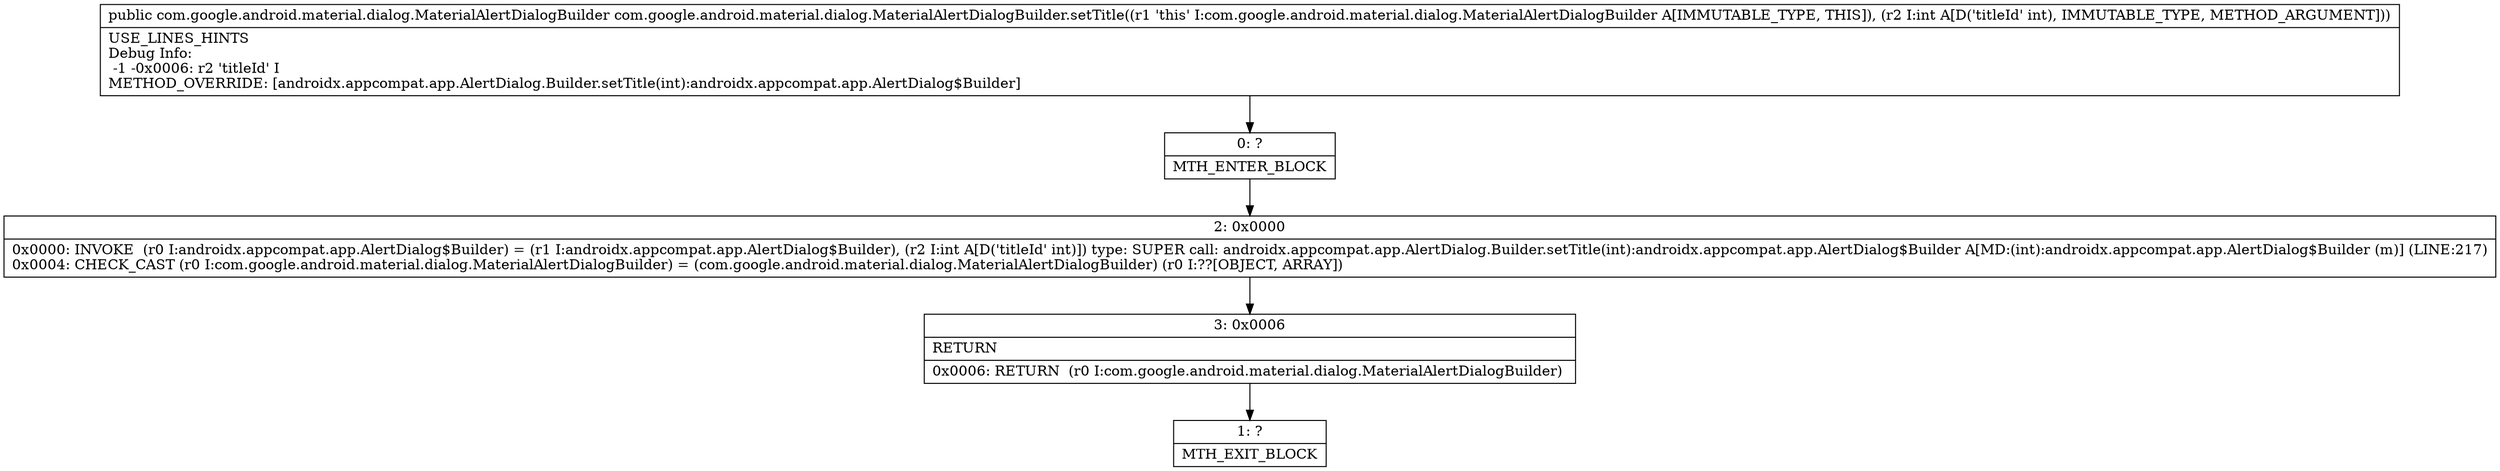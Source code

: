 digraph "CFG forcom.google.android.material.dialog.MaterialAlertDialogBuilder.setTitle(I)Lcom\/google\/android\/material\/dialog\/MaterialAlertDialogBuilder;" {
Node_0 [shape=record,label="{0\:\ ?|MTH_ENTER_BLOCK\l}"];
Node_2 [shape=record,label="{2\:\ 0x0000|0x0000: INVOKE  (r0 I:androidx.appcompat.app.AlertDialog$Builder) = (r1 I:androidx.appcompat.app.AlertDialog$Builder), (r2 I:int A[D('titleId' int)]) type: SUPER call: androidx.appcompat.app.AlertDialog.Builder.setTitle(int):androidx.appcompat.app.AlertDialog$Builder A[MD:(int):androidx.appcompat.app.AlertDialog$Builder (m)] (LINE:217)\l0x0004: CHECK_CAST (r0 I:com.google.android.material.dialog.MaterialAlertDialogBuilder) = (com.google.android.material.dialog.MaterialAlertDialogBuilder) (r0 I:??[OBJECT, ARRAY]) \l}"];
Node_3 [shape=record,label="{3\:\ 0x0006|RETURN\l|0x0006: RETURN  (r0 I:com.google.android.material.dialog.MaterialAlertDialogBuilder) \l}"];
Node_1 [shape=record,label="{1\:\ ?|MTH_EXIT_BLOCK\l}"];
MethodNode[shape=record,label="{public com.google.android.material.dialog.MaterialAlertDialogBuilder com.google.android.material.dialog.MaterialAlertDialogBuilder.setTitle((r1 'this' I:com.google.android.material.dialog.MaterialAlertDialogBuilder A[IMMUTABLE_TYPE, THIS]), (r2 I:int A[D('titleId' int), IMMUTABLE_TYPE, METHOD_ARGUMENT]))  | USE_LINES_HINTS\lDebug Info:\l  \-1 \-0x0006: r2 'titleId' I\lMETHOD_OVERRIDE: [androidx.appcompat.app.AlertDialog.Builder.setTitle(int):androidx.appcompat.app.AlertDialog$Builder]\l}"];
MethodNode -> Node_0;Node_0 -> Node_2;
Node_2 -> Node_3;
Node_3 -> Node_1;
}

